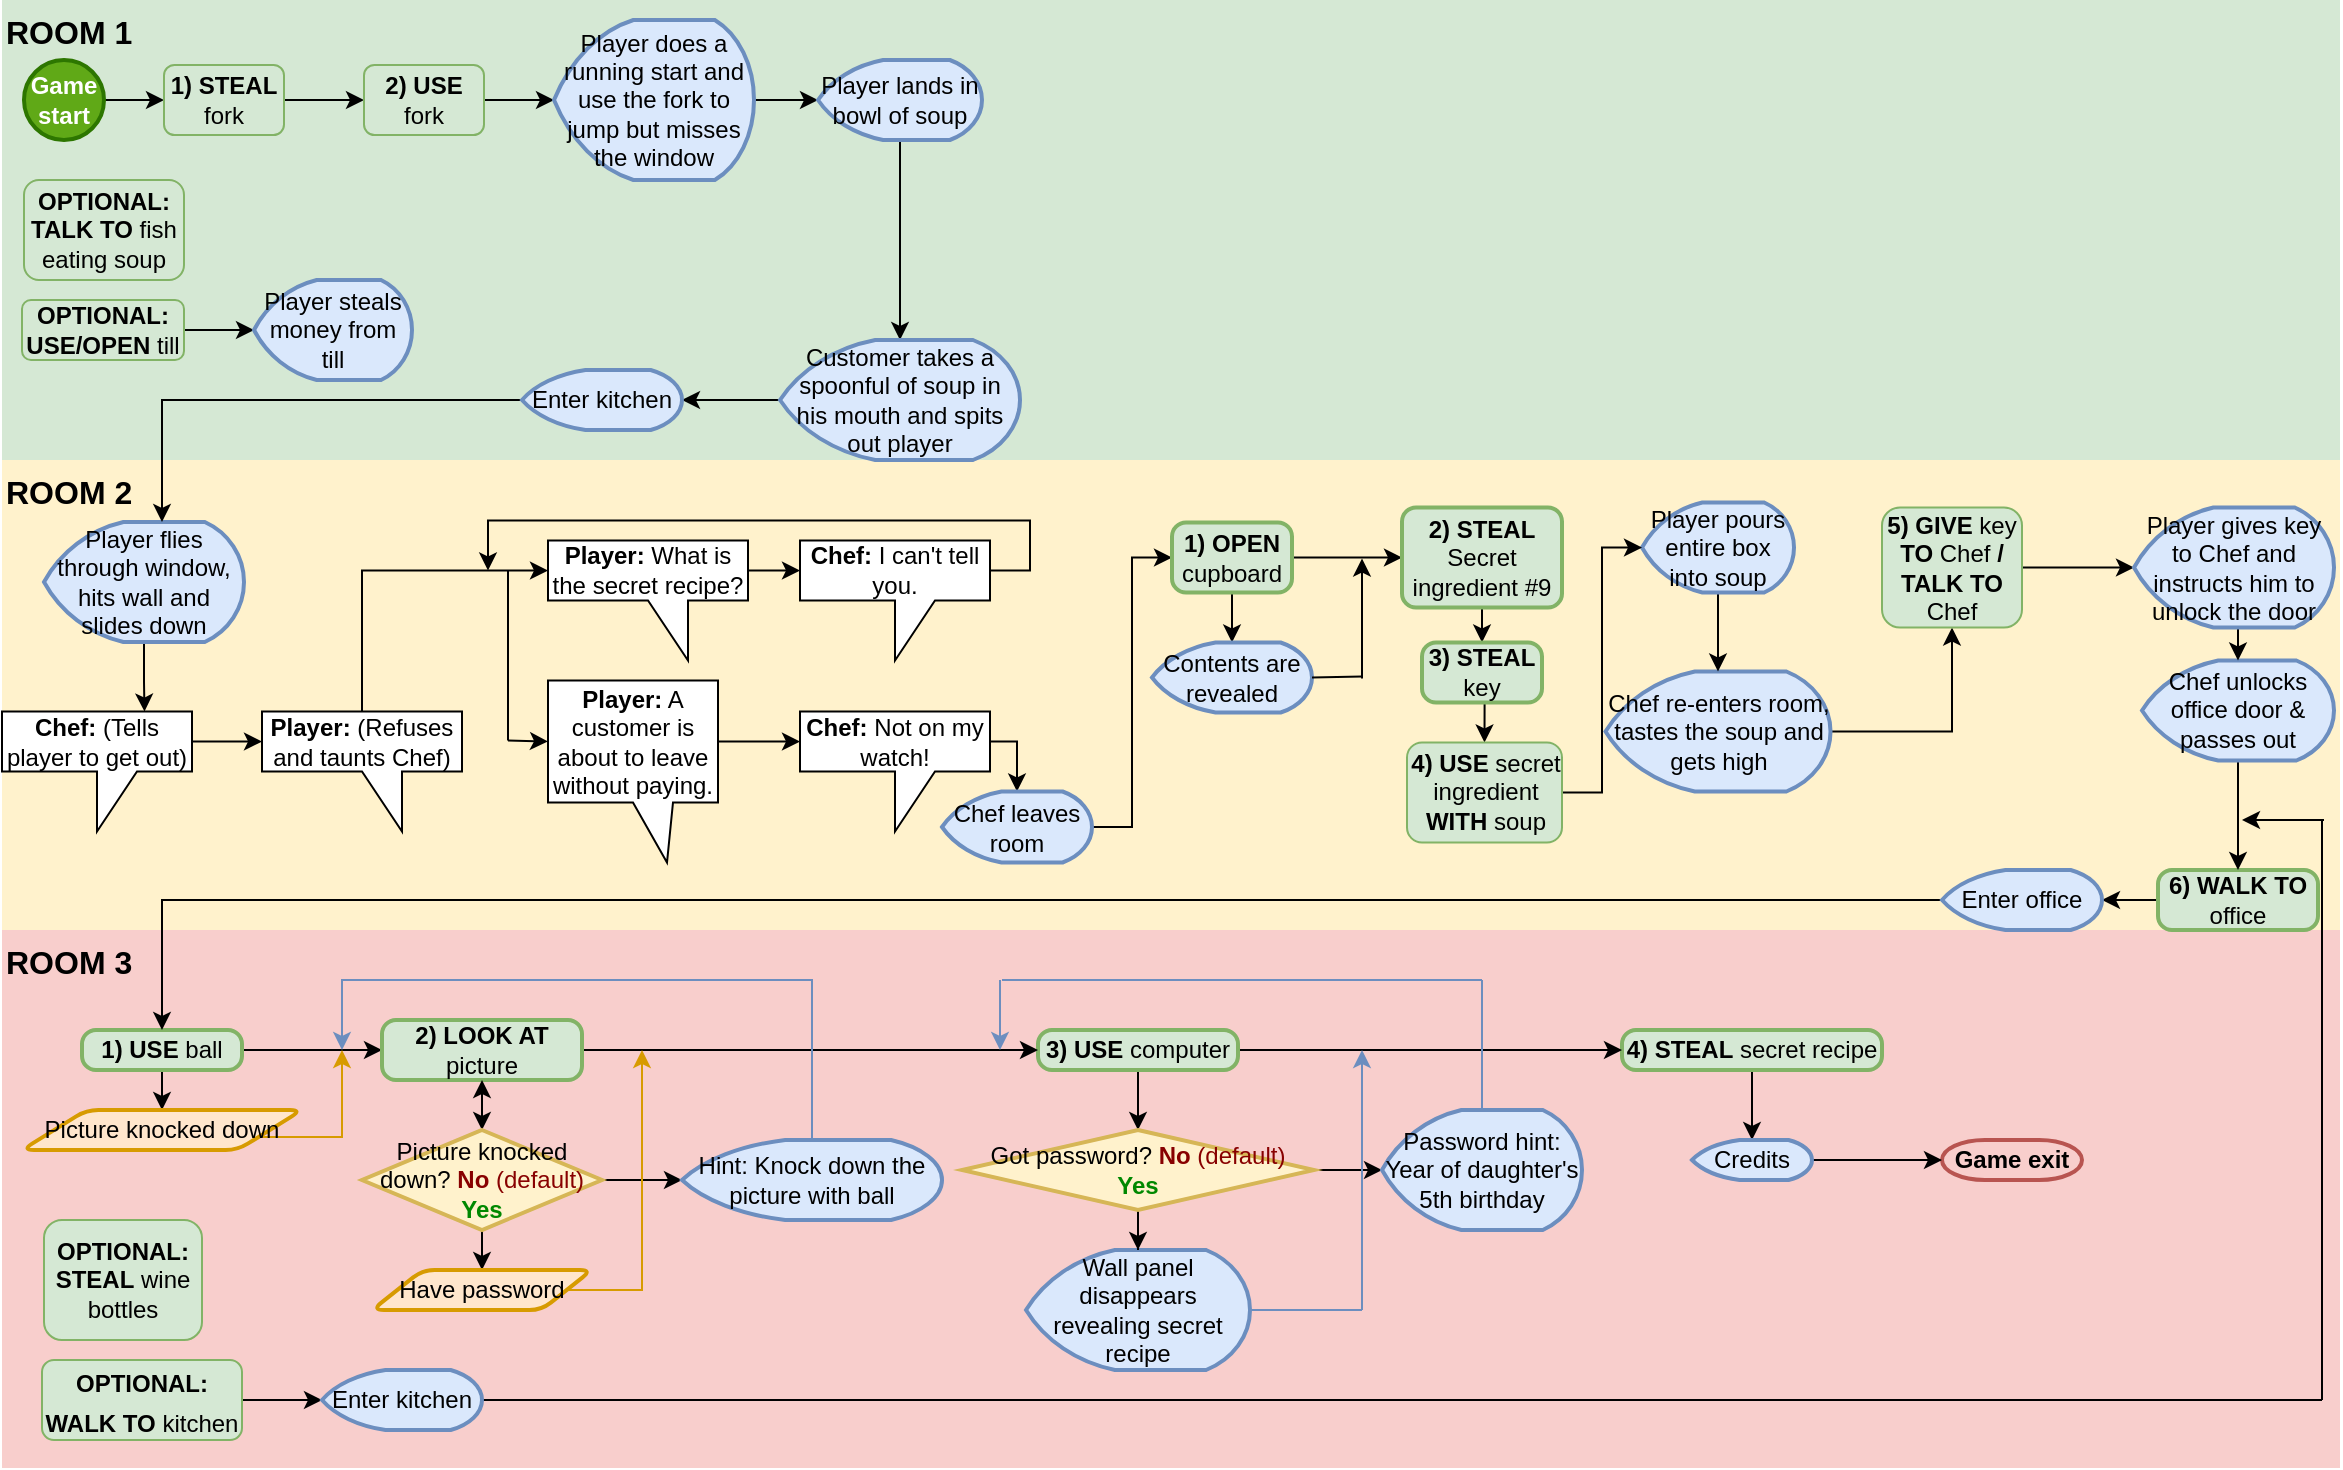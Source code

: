 <mxfile version="20.5.1" type="device"><diagram id="SoQFKx9Pl9EMrlmnHgM1" name="Page-1"><mxGraphModel dx="1278" dy="-272" grid="1" gridSize="10" guides="1" tooltips="1" connect="1" arrows="1" fold="1" page="1" pageScale="1" pageWidth="1169" pageHeight="827" math="0" shadow="0"><root><mxCell id="0"/><mxCell id="1" parent="0"/><mxCell id="bsYI0wZfE_8J_tig4BrC-91" value="ROOM 1" style="rounded=0;whiteSpace=wrap;html=1;strokeWidth=1;fontSize=16;strokeColor=none;fillColor=#d5e8d4;fontStyle=1;verticalAlign=top;align=left;" parent="1" vertex="1"><mxGeometry y="920" width="1169" height="230" as="geometry"/></mxCell><mxCell id="bsYI0wZfE_8J_tig4BrC-87" value="&lt;b&gt;ROOM 2&lt;br&gt;&lt;/b&gt;" style="rounded=0;whiteSpace=wrap;html=1;strokeWidth=1;strokeColor=none;fillColor=#fff2cc;align=left;verticalAlign=top;fontSize=16;" parent="1" vertex="1"><mxGeometry y="1150" width="1169" height="235" as="geometry"/></mxCell><mxCell id="g6M5Km6RbRB-hp2eYaO1-15" value="&lt;div style=&quot;font-size: 16px;&quot;&gt;ROOM 3&lt;br style=&quot;font-size: 16px;&quot;&gt;&lt;/div&gt;" style="rounded=0;whiteSpace=wrap;html=1;align=left;verticalAlign=top;fontSize=16;fontStyle=1;strokeColor=none;fillColor=#f8cecc;" parent="1" vertex="1"><mxGeometry y="1385" width="1169" height="269" as="geometry"/></mxCell><mxCell id="zXvtGbRNOmerlIKkVThx-5" value="&lt;b&gt;Game exit&lt;/b&gt;" style="strokeWidth=2;html=1;shape=mxgraph.flowchart.terminator;whiteSpace=wrap;fillColor=#f8cecc;strokeColor=#b85450;" parent="1" vertex="1"><mxGeometry x="970" y="1490" width="70" height="20" as="geometry"/></mxCell><mxCell id="bsYI0wZfE_8J_tig4BrC-17" style="edgeStyle=orthogonalEdgeStyle;rounded=0;orthogonalLoop=1;jettySize=auto;html=1;entryX=0.5;entryY=0;entryDx=0;entryDy=0;entryPerimeter=0;" parent="1" source="zXvtGbRNOmerlIKkVThx-6" target="zXvtGbRNOmerlIKkVThx-9" edge="1"><mxGeometry relative="1" as="geometry"/></mxCell><mxCell id="zXvtGbRNOmerlIKkVThx-6" value="&lt;b&gt;4) STEAL&lt;/b&gt; secret recipe" style="rounded=1;whiteSpace=wrap;html=1;absoluteArcSize=1;arcSize=14;strokeWidth=2;fillColor=#d5e8d4;strokeColor=#82b366;" parent="1" vertex="1"><mxGeometry x="810" y="1435" width="130" height="20" as="geometry"/></mxCell><mxCell id="bsYI0wZfE_8J_tig4BrC-16" style="edgeStyle=orthogonalEdgeStyle;rounded=0;orthogonalLoop=1;jettySize=auto;html=1;entryX=0;entryY=0.5;entryDx=0;entryDy=0;entryPerimeter=0;" parent="1" source="zXvtGbRNOmerlIKkVThx-9" target="zXvtGbRNOmerlIKkVThx-5" edge="1"><mxGeometry relative="1" as="geometry"/></mxCell><mxCell id="zXvtGbRNOmerlIKkVThx-9" value="Credits" style="strokeWidth=2;html=1;shape=mxgraph.flowchart.display;whiteSpace=wrap;fillColor=#dae8fc;strokeColor=#6c8ebf;" parent="1" vertex="1"><mxGeometry x="845" y="1490" width="60" height="20" as="geometry"/></mxCell><mxCell id="zXvtGbRNOmerlIKkVThx-14" value="Wall panel disappears revealing secret recipe" style="strokeWidth=2;html=1;shape=mxgraph.flowchart.display;whiteSpace=wrap;fillColor=#dae8fc;strokeColor=#6c8ebf;" parent="1" vertex="1"><mxGeometry x="512" y="1545" width="112" height="60" as="geometry"/></mxCell><mxCell id="zXvtGbRNOmerlIKkVThx-38" style="edgeStyle=orthogonalEdgeStyle;rounded=0;orthogonalLoop=1;jettySize=auto;html=1;entryX=0.5;entryY=0;entryDx=0;entryDy=0;entryPerimeter=0;fontColor=#000000;" parent="1" source="zXvtGbRNOmerlIKkVThx-15" target="zXvtGbRNOmerlIKkVThx-16" edge="1"><mxGeometry relative="1" as="geometry"/></mxCell><mxCell id="bsYI0wZfE_8J_tig4BrC-18" style="edgeStyle=orthogonalEdgeStyle;rounded=0;orthogonalLoop=1;jettySize=auto;html=1;exitX=1;exitY=0.5;exitDx=0;exitDy=0;entryX=0;entryY=0.5;entryDx=0;entryDy=0;" parent="1" source="zXvtGbRNOmerlIKkVThx-15" target="zXvtGbRNOmerlIKkVThx-6" edge="1"><mxGeometry relative="1" as="geometry"/></mxCell><mxCell id="zXvtGbRNOmerlIKkVThx-15" value="&lt;b&gt;3) USE&lt;/b&gt; computer" style="rounded=1;whiteSpace=wrap;html=1;absoluteArcSize=1;arcSize=14;strokeWidth=2;fillColor=#d5e8d4;strokeColor=#82b366;" parent="1" vertex="1"><mxGeometry x="518" y="1435" width="100" height="20" as="geometry"/></mxCell><mxCell id="zXvtGbRNOmerlIKkVThx-31" style="edgeStyle=orthogonalEdgeStyle;rounded=0;orthogonalLoop=1;jettySize=auto;html=1;entryX=0;entryY=0.5;entryDx=0;entryDy=0;entryPerimeter=0;fontColor=#000000;" parent="1" source="zXvtGbRNOmerlIKkVThx-16" target="zXvtGbRNOmerlIKkVThx-30" edge="1"><mxGeometry relative="1" as="geometry"/></mxCell><mxCell id="zXvtGbRNOmerlIKkVThx-39" style="edgeStyle=orthogonalEdgeStyle;rounded=0;orthogonalLoop=1;jettySize=auto;html=1;fontColor=#000000;" parent="1" source="zXvtGbRNOmerlIKkVThx-16" target="zXvtGbRNOmerlIKkVThx-14" edge="1"><mxGeometry relative="1" as="geometry"/></mxCell><mxCell id="zXvtGbRNOmerlIKkVThx-16" value="&lt;div&gt;Got password? &lt;font color=&quot;#880000&quot;&gt;&lt;b&gt;No&lt;/b&gt; (default)&lt;/font&gt;&lt;br&gt;&lt;/div&gt;&lt;font color=&quot;#008800&quot;&gt;&lt;b&gt;Yes&lt;/b&gt;&lt;/font&gt;" style="strokeWidth=2;html=1;shape=mxgraph.flowchart.decision;whiteSpace=wrap;fillColor=#fff2cc;strokeColor=#d6b656;" parent="1" vertex="1"><mxGeometry x="480" y="1485" width="176" height="40" as="geometry"/></mxCell><mxCell id="zXvtGbRNOmerlIKkVThx-30" value="Password hint: Year of daughter's 5th birthday" style="strokeWidth=2;html=1;shape=mxgraph.flowchart.display;whiteSpace=wrap;fillColor=#dae8fc;strokeColor=#6c8ebf;" parent="1" vertex="1"><mxGeometry x="690" y="1475" width="100" height="60" as="geometry"/></mxCell><mxCell id="zXvtGbRNOmerlIKkVThx-49" style="edgeStyle=orthogonalEdgeStyle;rounded=0;orthogonalLoop=1;jettySize=auto;html=1;entryX=0.5;entryY=0;entryDx=0;entryDy=0;fontColor=#000000;" parent="1" source="zXvtGbRNOmerlIKkVThx-33" target="zXvtGbRNOmerlIKkVThx-48" edge="1"><mxGeometry relative="1" as="geometry"/></mxCell><mxCell id="bsYI0wZfE_8J_tig4BrC-1" style="edgeStyle=orthogonalEdgeStyle;rounded=0;orthogonalLoop=1;jettySize=auto;html=1;exitX=1;exitY=0.5;exitDx=0;exitDy=0;entryX=0;entryY=0.5;entryDx=0;entryDy=0;" parent="1" source="zXvtGbRNOmerlIKkVThx-33" target="zXvtGbRNOmerlIKkVThx-37" edge="1"><mxGeometry relative="1" as="geometry"/></mxCell><mxCell id="zXvtGbRNOmerlIKkVThx-33" value="&lt;b&gt;1) USE&lt;/b&gt; ball" style="rounded=1;whiteSpace=wrap;html=1;absoluteArcSize=1;arcSize=14;strokeWidth=2;fillColor=#d5e8d4;strokeColor=#82b366;" parent="1" vertex="1"><mxGeometry x="40" y="1435" width="80" height="20" as="geometry"/></mxCell><mxCell id="zXvtGbRNOmerlIKkVThx-43" style="edgeStyle=orthogonalEdgeStyle;rounded=0;orthogonalLoop=1;jettySize=auto;html=1;fontColor=#000000;" parent="1" source="zXvtGbRNOmerlIKkVThx-37" target="zXvtGbRNOmerlIKkVThx-41" edge="1"><mxGeometry relative="1" as="geometry"/></mxCell><mxCell id="bsYI0wZfE_8J_tig4BrC-6" style="edgeStyle=orthogonalEdgeStyle;rounded=0;orthogonalLoop=1;jettySize=auto;html=1;exitX=1;exitY=0.5;exitDx=0;exitDy=0;entryX=0;entryY=0.5;entryDx=0;entryDy=0;" parent="1" source="zXvtGbRNOmerlIKkVThx-37" target="zXvtGbRNOmerlIKkVThx-15" edge="1"><mxGeometry relative="1" as="geometry"/></mxCell><mxCell id="zXvtGbRNOmerlIKkVThx-37" value="&lt;b&gt;2) LOOK AT&lt;/b&gt; picture" style="rounded=1;whiteSpace=wrap;html=1;absoluteArcSize=1;arcSize=14;strokeWidth=2;fillColor=#d5e8d4;strokeColor=#82b366;" parent="1" vertex="1"><mxGeometry x="190" y="1430" width="100" height="30" as="geometry"/></mxCell><mxCell id="zXvtGbRNOmerlIKkVThx-45" style="edgeStyle=orthogonalEdgeStyle;rounded=0;orthogonalLoop=1;jettySize=auto;html=1;fontColor=#000000;" parent="1" source="zXvtGbRNOmerlIKkVThx-41" target="zXvtGbRNOmerlIKkVThx-44" edge="1"><mxGeometry relative="1" as="geometry"/></mxCell><mxCell id="zXvtGbRNOmerlIKkVThx-47" style="edgeStyle=orthogonalEdgeStyle;rounded=0;orthogonalLoop=1;jettySize=auto;html=1;entryX=0;entryY=0.5;entryDx=0;entryDy=0;entryPerimeter=0;fontColor=#000000;" parent="1" source="zXvtGbRNOmerlIKkVThx-41" target="zXvtGbRNOmerlIKkVThx-46" edge="1"><mxGeometry relative="1" as="geometry"/></mxCell><mxCell id="bsYI0wZfE_8J_tig4BrC-89" value="" style="edgeStyle=orthogonalEdgeStyle;rounded=0;orthogonalLoop=1;jettySize=auto;html=1;fontSize=12;" parent="1" source="zXvtGbRNOmerlIKkVThx-41" target="zXvtGbRNOmerlIKkVThx-37" edge="1"><mxGeometry relative="1" as="geometry"/></mxCell><mxCell id="zXvtGbRNOmerlIKkVThx-41" value="&lt;div&gt;Picture knocked down? &lt;font color=&quot;#880000&quot;&gt;&lt;b&gt;No&lt;/b&gt; (default)&lt;/font&gt;&lt;br&gt;&lt;/div&gt;&lt;font color=&quot;#008800&quot;&gt;&lt;b&gt;Yes&lt;/b&gt;&lt;/font&gt;" style="strokeWidth=2;html=1;shape=mxgraph.flowchart.decision;whiteSpace=wrap;fillColor=#fff2cc;strokeColor=#d6b656;" parent="1" vertex="1"><mxGeometry x="180" y="1485" width="120" height="50" as="geometry"/></mxCell><mxCell id="zXvtGbRNOmerlIKkVThx-80" style="edgeStyle=orthogonalEdgeStyle;rounded=0;orthogonalLoop=1;jettySize=auto;html=1;fontColor=#000000;fillColor=#ffe6cc;strokeColor=#d79b00;" parent="1" source="zXvtGbRNOmerlIKkVThx-44" edge="1"><mxGeometry relative="1" as="geometry"><mxPoint x="320" y="1445" as="targetPoint"/><Array as="points"><mxPoint x="320" y="1565"/></Array></mxGeometry></mxCell><mxCell id="zXvtGbRNOmerlIKkVThx-44" value="Have password" style="shape=parallelogram;html=1;strokeWidth=2;perimeter=parallelogramPerimeter;whiteSpace=wrap;rounded=1;arcSize=12;size=0.23;fillColor=#ffe6cc;strokeColor=#d79b00;" parent="1" vertex="1"><mxGeometry x="185" y="1555" width="110" height="20" as="geometry"/></mxCell><mxCell id="bsYI0wZfE_8J_tig4BrC-8" style="edgeStyle=orthogonalEdgeStyle;rounded=0;orthogonalLoop=1;jettySize=auto;html=1;exitX=0.5;exitY=0;exitDx=0;exitDy=0;exitPerimeter=0;fillColor=#dae8fc;strokeColor=#6c8ebf;" parent="1" source="zXvtGbRNOmerlIKkVThx-46" edge="1"><mxGeometry relative="1" as="geometry"><mxPoint x="170" y="1445" as="targetPoint"/><Array as="points"><mxPoint x="405" y="1410"/><mxPoint x="170" y="1410"/></Array></mxGeometry></mxCell><mxCell id="zXvtGbRNOmerlIKkVThx-46" value="Hint: Knock down the picture with ball" style="strokeWidth=2;html=1;shape=mxgraph.flowchart.display;whiteSpace=wrap;fillColor=#dae8fc;strokeColor=#6c8ebf;" parent="1" vertex="1"><mxGeometry x="340" y="1490" width="130" height="40" as="geometry"/></mxCell><mxCell id="bsYI0wZfE_8J_tig4BrC-5" style="edgeStyle=orthogonalEdgeStyle;rounded=0;orthogonalLoop=1;jettySize=auto;html=1;exitX=1;exitY=0.75;exitDx=0;exitDy=0;fillColor=#ffe6cc;strokeColor=#d79b00;" parent="1" source="zXvtGbRNOmerlIKkVThx-48" edge="1"><mxGeometry relative="1" as="geometry"><mxPoint x="170" y="1445" as="targetPoint"/><Array as="points"><mxPoint x="170" y="1489"/><mxPoint x="170" y="1455"/></Array></mxGeometry></mxCell><mxCell id="zXvtGbRNOmerlIKkVThx-48" value="Picture knocked down" style="shape=parallelogram;html=1;strokeWidth=2;perimeter=parallelogramPerimeter;whiteSpace=wrap;rounded=1;arcSize=12;size=0.23;fillColor=#ffe6cc;strokeColor=#d79b00;" parent="1" vertex="1"><mxGeometry x="10" y="1475" width="140" height="20" as="geometry"/></mxCell><mxCell id="bsYI0wZfE_8J_tig4BrC-83" style="edgeStyle=orthogonalEdgeStyle;rounded=0;orthogonalLoop=1;jettySize=auto;html=1;exitX=0;exitY=0.5;exitDx=0;exitDy=0;entryX=1;entryY=0.5;entryDx=0;entryDy=0;entryPerimeter=0;" parent="1" source="zXvtGbRNOmerlIKkVThx-50" target="zXvtGbRNOmerlIKkVThx-51" edge="1"><mxGeometry relative="1" as="geometry"/></mxCell><mxCell id="zXvtGbRNOmerlIKkVThx-50" value="&lt;b&gt;6) WALK TO&lt;/b&gt; office" style="rounded=1;whiteSpace=wrap;html=1;absoluteArcSize=1;arcSize=14;strokeWidth=2;fillColor=#d5e8d4;strokeColor=#82b366;" parent="1" vertex="1"><mxGeometry x="1078" y="1355" width="80" height="30" as="geometry"/></mxCell><mxCell id="bsYI0wZfE_8J_tig4BrC-85" style="edgeStyle=orthogonalEdgeStyle;rounded=0;orthogonalLoop=1;jettySize=auto;html=1;exitX=0;exitY=0.5;exitDx=0;exitDy=0;exitPerimeter=0;entryX=0.5;entryY=0;entryDx=0;entryDy=0;" parent="1" source="zXvtGbRNOmerlIKkVThx-51" target="zXvtGbRNOmerlIKkVThx-33" edge="1"><mxGeometry relative="1" as="geometry"/></mxCell><mxCell id="zXvtGbRNOmerlIKkVThx-51" value="Enter office" style="strokeWidth=2;html=1;shape=mxgraph.flowchart.display;whiteSpace=wrap;fillColor=#dae8fc;strokeColor=#6c8ebf;" parent="1" vertex="1"><mxGeometry x="970" y="1355" width="80" height="30" as="geometry"/></mxCell><mxCell id="bsYI0wZfE_8J_tig4BrC-86" style="edgeStyle=orthogonalEdgeStyle;rounded=0;orthogonalLoop=1;jettySize=auto;html=1;exitX=0.5;exitY=1;exitDx=0;exitDy=0;exitPerimeter=0;entryX=0.5;entryY=0;entryDx=0;entryDy=0;" parent="1" source="zXvtGbRNOmerlIKkVThx-83" target="zXvtGbRNOmerlIKkVThx-50" edge="1"><mxGeometry relative="1" as="geometry"/></mxCell><mxCell id="zXvtGbRNOmerlIKkVThx-83" value="Chef unlocks office door &amp;amp; passes out" style="strokeWidth=2;html=1;shape=mxgraph.flowchart.display;whiteSpace=wrap;fillColor=#dae8fc;strokeColor=#6c8ebf;" parent="1" vertex="1"><mxGeometry x="1070" y="1250.25" width="96" height="50" as="geometry"/></mxCell><mxCell id="bsYI0wZfE_8J_tig4BrC-101" style="edgeStyle=orthogonalEdgeStyle;rounded=0;orthogonalLoop=1;jettySize=auto;html=1;exitX=1;exitY=0.5;exitDx=0;exitDy=0;exitPerimeter=0;entryX=0.5;entryY=1;entryDx=0;entryDy=0;fontSize=12;" parent="1" source="g6M5Km6RbRB-hp2eYaO1-16" target="g6M5Km6RbRB-hp2eYaO1-2" edge="1"><mxGeometry relative="1" as="geometry"/></mxCell><mxCell id="g6M5Km6RbRB-hp2eYaO1-16" value="Chef re-enters room, tastes the soup and gets high" style="strokeWidth=2;html=1;shape=mxgraph.flowchart.display;whiteSpace=wrap;fontSize=12;fillColor=#dae8fc;strokeColor=#6c8ebf;" parent="1" vertex="1"><mxGeometry x="801.75" y="1255.75" width="112.5" height="60" as="geometry"/></mxCell><mxCell id="bsYI0wZfE_8J_tig4BrC-100" style="edgeStyle=orthogonalEdgeStyle;rounded=0;orthogonalLoop=1;jettySize=auto;html=1;exitX=1;exitY=0.5;exitDx=0;exitDy=0;entryX=0;entryY=0.5;entryDx=0;entryDy=0;entryPerimeter=0;fontSize=12;" parent="1" source="g6M5Km6RbRB-hp2eYaO1-2" target="bsYI0wZfE_8J_tig4BrC-76" edge="1"><mxGeometry relative="1" as="geometry"/></mxCell><mxCell id="g6M5Km6RbRB-hp2eYaO1-2" value="&lt;b&gt;5) GIVE&lt;/b&gt; key &lt;b&gt;TO&lt;/b&gt; Chef&lt;b&gt; / TALK TO&lt;/b&gt; Chef&lt;b&gt;&lt;br&gt;&lt;/b&gt;" style="rounded=1;whiteSpace=wrap;html=1;fillColor=#d5e8d4;strokeColor=#82b366;" parent="1" vertex="1"><mxGeometry x="940" y="1173.75" width="70" height="60" as="geometry"/></mxCell><mxCell id="bsYI0wZfE_8J_tig4BrC-71" style="edgeStyle=orthogonalEdgeStyle;rounded=0;orthogonalLoop=1;jettySize=auto;html=1;exitX=0.5;exitY=1;exitDx=0;exitDy=0;exitPerimeter=0;entryX=0.5;entryY=0;entryDx=0;entryDy=0;entryPerimeter=0;" parent="1" source="g6M5Km6RbRB-hp2eYaO1-21" target="g6M5Km6RbRB-hp2eYaO1-16" edge="1"><mxGeometry relative="1" as="geometry"/></mxCell><mxCell id="g6M5Km6RbRB-hp2eYaO1-21" value="Player pours entire box into soup" style="strokeWidth=2;html=1;shape=mxgraph.flowchart.display;whiteSpace=wrap;fontSize=12;fillColor=#dae8fc;strokeColor=#6c8ebf;" parent="1" vertex="1"><mxGeometry x="820" y="1171.25" width="76" height="45" as="geometry"/></mxCell><mxCell id="bsYI0wZfE_8J_tig4BrC-9" value="" style="endArrow=classic;html=1;rounded=0;fillColor=#dae8fc;strokeColor=#6c8ebf;" parent="1" edge="1"><mxGeometry width="50" height="50" relative="1" as="geometry"><mxPoint x="499" y="1410" as="sourcePoint"/><mxPoint x="499" y="1445" as="targetPoint"/></mxGeometry></mxCell><mxCell id="bsYI0wZfE_8J_tig4BrC-14" value="" style="endArrow=none;html=1;rounded=0;fillColor=#dae8fc;strokeColor=#6c8ebf;" parent="1" edge="1"><mxGeometry width="50" height="50" relative="1" as="geometry"><mxPoint x="500" y="1410" as="sourcePoint"/><mxPoint x="740" y="1410" as="targetPoint"/></mxGeometry></mxCell><mxCell id="bsYI0wZfE_8J_tig4BrC-15" value="" style="endArrow=none;html=1;rounded=0;exitX=0.5;exitY=0;exitDx=0;exitDy=0;exitPerimeter=0;fillColor=#dae8fc;strokeColor=#6c8ebf;" parent="1" source="zXvtGbRNOmerlIKkVThx-30" edge="1"><mxGeometry width="50" height="50" relative="1" as="geometry"><mxPoint x="720" y="1520" as="sourcePoint"/><mxPoint x="740" y="1410" as="targetPoint"/></mxGeometry></mxCell><mxCell id="bsYI0wZfE_8J_tig4BrC-21" value="" style="endArrow=classic;html=1;rounded=0;fillColor=#dae8fc;strokeColor=#6c8ebf;" parent="1" edge="1"><mxGeometry width="50" height="50" relative="1" as="geometry"><mxPoint x="680" y="1575" as="sourcePoint"/><mxPoint x="680" y="1445" as="targetPoint"/></mxGeometry></mxCell><mxCell id="bsYI0wZfE_8J_tig4BrC-22" value="" style="endArrow=none;html=1;rounded=0;exitX=1;exitY=0.5;exitDx=0;exitDy=0;exitPerimeter=0;fillColor=#dae8fc;strokeColor=#6c8ebf;" parent="1" source="zXvtGbRNOmerlIKkVThx-14" edge="1"><mxGeometry width="50" height="50" relative="1" as="geometry"><mxPoint x="500" y="1500" as="sourcePoint"/><mxPoint x="680" y="1575" as="targetPoint"/></mxGeometry></mxCell><mxCell id="bsYI0wZfE_8J_tig4BrC-35" style="edgeStyle=orthogonalEdgeStyle;rounded=0;orthogonalLoop=1;jettySize=auto;html=1;exitX=0;exitY=0;exitDx=95;exitDy=15;exitPerimeter=0;entryX=0;entryY=0;entryDx=0;entryDy=15;entryPerimeter=0;" parent="1" source="bsYI0wZfE_8J_tig4BrC-27" target="bsYI0wZfE_8J_tig4BrC-28" edge="1"><mxGeometry relative="1" as="geometry"/></mxCell><mxCell id="bsYI0wZfE_8J_tig4BrC-27" value="&lt;b&gt;Chef:&lt;/b&gt; (Tells player to get out)" style="shape=callout;whiteSpace=wrap;html=1;perimeter=calloutPerimeter;" parent="1" vertex="1"><mxGeometry y="1275.75" width="95" height="60" as="geometry"/></mxCell><mxCell id="bsYI0wZfE_8J_tig4BrC-47" style="edgeStyle=orthogonalEdgeStyle;rounded=0;orthogonalLoop=1;jettySize=auto;html=1;exitX=0.5;exitY=0;exitDx=0;exitDy=0;exitPerimeter=0;entryX=0;entryY=0;entryDx=0;entryDy=15;entryPerimeter=0;" parent="1" source="bsYI0wZfE_8J_tig4BrC-28" target="bsYI0wZfE_8J_tig4BrC-32" edge="1"><mxGeometry relative="1" as="geometry"/></mxCell><mxCell id="bsYI0wZfE_8J_tig4BrC-28" value="&lt;div&gt;&lt;b&gt;Player:&lt;/b&gt; (Refuses and taunts Chef)&lt;/div&gt;" style="shape=callout;whiteSpace=wrap;html=1;perimeter=calloutPerimeter;position2=0.7;" parent="1" vertex="1"><mxGeometry x="130" y="1275.75" width="100" height="60" as="geometry"/></mxCell><mxCell id="bsYI0wZfE_8J_tig4BrC-38" style="edgeStyle=orthogonalEdgeStyle;rounded=0;orthogonalLoop=1;jettySize=auto;html=1;exitX=0;exitY=0;exitDx=85;exitDy=30.5;exitPerimeter=0;entryX=0;entryY=0;entryDx=0;entryDy=15;entryPerimeter=0;" parent="1" source="bsYI0wZfE_8J_tig4BrC-31" target="bsYI0wZfE_8J_tig4BrC-34" edge="1"><mxGeometry relative="1" as="geometry"/></mxCell><mxCell id="bsYI0wZfE_8J_tig4BrC-31" value="&lt;b&gt;Player:&lt;/b&gt; A customer is about to leave without paying." style="shape=callout;whiteSpace=wrap;html=1;perimeter=calloutPerimeter;position2=0.7;" parent="1" vertex="1"><mxGeometry x="273" y="1260.25" width="85" height="91" as="geometry"/></mxCell><mxCell id="bsYI0wZfE_8J_tig4BrC-36" style="edgeStyle=orthogonalEdgeStyle;rounded=0;orthogonalLoop=1;jettySize=auto;html=1;exitX=0;exitY=0;exitDx=100;exitDy=15;exitPerimeter=0;entryX=0;entryY=0;entryDx=0;entryDy=15;entryPerimeter=0;" parent="1" source="bsYI0wZfE_8J_tig4BrC-32" target="bsYI0wZfE_8J_tig4BrC-33" edge="1"><mxGeometry relative="1" as="geometry"/></mxCell><mxCell id="bsYI0wZfE_8J_tig4BrC-32" value="&lt;div&gt;&lt;b&gt;Player:&lt;/b&gt; What is the secret recipe?&lt;br&gt;&lt;/div&gt;" style="shape=callout;whiteSpace=wrap;html=1;perimeter=calloutPerimeter;position2=0.7;" parent="1" vertex="1"><mxGeometry x="273" y="1190.25" width="100" height="60" as="geometry"/></mxCell><mxCell id="bsYI0wZfE_8J_tig4BrC-41" style="edgeStyle=orthogonalEdgeStyle;rounded=0;orthogonalLoop=1;jettySize=auto;html=1;exitX=0;exitY=0;exitDx=95;exitDy=15;exitPerimeter=0;" parent="1" source="bsYI0wZfE_8J_tig4BrC-33" edge="1"><mxGeometry relative="1" as="geometry"><mxPoint x="243" y="1205.25" as="targetPoint"/><Array as="points"><mxPoint x="514" y="1205.25"/><mxPoint x="514" y="1180.25"/><mxPoint x="243" y="1180.25"/></Array></mxGeometry></mxCell><mxCell id="bsYI0wZfE_8J_tig4BrC-33" value="&lt;b&gt;Chef:&lt;/b&gt; I can't tell you." style="shape=callout;whiteSpace=wrap;html=1;perimeter=calloutPerimeter;" parent="1" vertex="1"><mxGeometry x="399" y="1190.25" width="95" height="60" as="geometry"/></mxCell><mxCell id="bsYI0wZfE_8J_tig4BrC-53" style="edgeStyle=orthogonalEdgeStyle;rounded=0;orthogonalLoop=1;jettySize=auto;html=1;exitX=0;exitY=0;exitDx=95;exitDy=15;exitPerimeter=0;entryX=0.5;entryY=0;entryDx=0;entryDy=0;entryPerimeter=0;" parent="1" source="bsYI0wZfE_8J_tig4BrC-34" target="bsYI0wZfE_8J_tig4BrC-44" edge="1"><mxGeometry relative="1" as="geometry"/></mxCell><mxCell id="bsYI0wZfE_8J_tig4BrC-34" value="&lt;b&gt;Chef:&lt;/b&gt; Not on my watch!" style="shape=callout;whiteSpace=wrap;html=1;perimeter=calloutPerimeter;" parent="1" vertex="1"><mxGeometry x="399" y="1275.75" width="95" height="60" as="geometry"/></mxCell><mxCell id="bsYI0wZfE_8J_tig4BrC-42" value="" style="endArrow=none;html=1;rounded=0;" parent="1" edge="1"><mxGeometry width="50" height="50" relative="1" as="geometry"><mxPoint x="253" y="1205.25" as="sourcePoint"/><mxPoint x="253" y="1290.25" as="targetPoint"/></mxGeometry></mxCell><mxCell id="bsYI0wZfE_8J_tig4BrC-43" value="" style="endArrow=classic;html=1;rounded=0;entryX=0;entryY=0;entryDx=0;entryDy=30.5;entryPerimeter=0;" parent="1" target="bsYI0wZfE_8J_tig4BrC-31" edge="1"><mxGeometry width="50" height="50" relative="1" as="geometry"><mxPoint x="253" y="1290.25" as="sourcePoint"/><mxPoint x="233" y="1350.25" as="targetPoint"/></mxGeometry></mxCell><mxCell id="bsYI0wZfE_8J_tig4BrC-56" style="edgeStyle=orthogonalEdgeStyle;rounded=0;orthogonalLoop=1;jettySize=auto;html=1;exitX=1;exitY=0.5;exitDx=0;exitDy=0;exitPerimeter=0;entryX=0;entryY=0.5;entryDx=0;entryDy=0;" parent="1" source="bsYI0wZfE_8J_tig4BrC-44" target="bsYI0wZfE_8J_tig4BrC-51" edge="1"><mxGeometry relative="1" as="geometry"/></mxCell><mxCell id="bsYI0wZfE_8J_tig4BrC-44" value="Chef leaves room" style="strokeWidth=2;html=1;shape=mxgraph.flowchart.display;whiteSpace=wrap;fillColor=#dae8fc;strokeColor=#6c8ebf;" parent="1" vertex="1"><mxGeometry x="470" y="1315.75" width="75" height="35.5" as="geometry"/></mxCell><mxCell id="bsYI0wZfE_8J_tig4BrC-50" style="edgeStyle=orthogonalEdgeStyle;rounded=0;orthogonalLoop=1;jettySize=auto;html=1;entryX=0.75;entryY=0;entryDx=0;entryDy=0;entryPerimeter=0;" parent="1" source="bsYI0wZfE_8J_tig4BrC-48" target="bsYI0wZfE_8J_tig4BrC-27" edge="1"><mxGeometry relative="1" as="geometry"/></mxCell><mxCell id="bsYI0wZfE_8J_tig4BrC-48" value="Player flies through window, hits wall and slides down" style="strokeWidth=2;html=1;shape=mxgraph.flowchart.display;whiteSpace=wrap;fillColor=#dae8fc;strokeColor=#6c8ebf;" parent="1" vertex="1"><mxGeometry x="21" y="1181" width="100" height="60" as="geometry"/></mxCell><mxCell id="bsYI0wZfE_8J_tig4BrC-57" style="edgeStyle=orthogonalEdgeStyle;rounded=0;orthogonalLoop=1;jettySize=auto;html=1;exitX=0.5;exitY=1;exitDx=0;exitDy=0;entryX=0.5;entryY=0;entryDx=0;entryDy=0;entryPerimeter=0;" parent="1" source="bsYI0wZfE_8J_tig4BrC-51" target="bsYI0wZfE_8J_tig4BrC-52" edge="1"><mxGeometry relative="1" as="geometry"/></mxCell><mxCell id="bsYI0wZfE_8J_tig4BrC-59" style="edgeStyle=orthogonalEdgeStyle;rounded=0;orthogonalLoop=1;jettySize=auto;html=1;exitX=1;exitY=0.5;exitDx=0;exitDy=0;entryX=0;entryY=0.5;entryDx=0;entryDy=0;" parent="1" source="bsYI0wZfE_8J_tig4BrC-51" target="bsYI0wZfE_8J_tig4BrC-58" edge="1"><mxGeometry relative="1" as="geometry"/></mxCell><mxCell id="bsYI0wZfE_8J_tig4BrC-51" value="&lt;b&gt;1) OPEN&lt;/b&gt; cupboard" style="rounded=1;whiteSpace=wrap;html=1;absoluteArcSize=1;arcSize=14;strokeWidth=2;fillColor=#d5e8d4;strokeColor=#82b366;" parent="1" vertex="1"><mxGeometry x="585" y="1181.25" width="60" height="35" as="geometry"/></mxCell><mxCell id="bsYI0wZfE_8J_tig4BrC-52" value="Contents are revealed" style="strokeWidth=2;html=1;shape=mxgraph.flowchart.display;whiteSpace=wrap;fillColor=#dae8fc;strokeColor=#6c8ebf;" parent="1" vertex="1"><mxGeometry x="575" y="1241.25" width="80" height="35" as="geometry"/></mxCell><mxCell id="bsYI0wZfE_8J_tig4BrC-67" style="edgeStyle=orthogonalEdgeStyle;rounded=0;orthogonalLoop=1;jettySize=auto;html=1;entryX=0.5;entryY=0;entryDx=0;entryDy=0;" parent="1" source="bsYI0wZfE_8J_tig4BrC-58" target="bsYI0wZfE_8J_tig4BrC-66" edge="1"><mxGeometry relative="1" as="geometry"/></mxCell><mxCell id="bsYI0wZfE_8J_tig4BrC-58" value="&lt;b&gt;2) STEAL&lt;/b&gt; Secret ingredient #9" style="rounded=1;whiteSpace=wrap;html=1;absoluteArcSize=1;arcSize=14;strokeWidth=2;fillColor=#d5e8d4;strokeColor=#82b366;" parent="1" vertex="1"><mxGeometry x="700" y="1173.75" width="80" height="50" as="geometry"/></mxCell><mxCell id="bsYI0wZfE_8J_tig4BrC-63" value="" style="endArrow=none;html=1;rounded=0;exitX=1;exitY=0.5;exitDx=0;exitDy=0;exitPerimeter=0;" parent="1" source="bsYI0wZfE_8J_tig4BrC-52" edge="1"><mxGeometry width="50" height="50" relative="1" as="geometry"><mxPoint x="780" y="1221.25" as="sourcePoint"/><mxPoint x="680" y="1258.25" as="targetPoint"/></mxGeometry></mxCell><mxCell id="bsYI0wZfE_8J_tig4BrC-65" value="" style="endArrow=classic;html=1;rounded=0;" parent="1" edge="1"><mxGeometry width="50" height="50" relative="1" as="geometry"><mxPoint x="680" y="1259.25" as="sourcePoint"/><mxPoint x="680" y="1199.25" as="targetPoint"/></mxGeometry></mxCell><mxCell id="bsYI0wZfE_8J_tig4BrC-69" style="edgeStyle=orthogonalEdgeStyle;rounded=0;orthogonalLoop=1;jettySize=auto;html=1;exitX=0.5;exitY=1;exitDx=0;exitDy=0;entryX=0.5;entryY=0;entryDx=0;entryDy=0;" parent="1" source="bsYI0wZfE_8J_tig4BrC-66" target="bsYI0wZfE_8J_tig4BrC-68" edge="1"><mxGeometry relative="1" as="geometry"/></mxCell><mxCell id="bsYI0wZfE_8J_tig4BrC-66" value="&lt;b&gt;3) STEAL&lt;/b&gt; key" style="rounded=1;whiteSpace=wrap;html=1;absoluteArcSize=1;arcSize=14;strokeWidth=2;fillColor=#d5e8d4;strokeColor=#82b366;" parent="1" vertex="1"><mxGeometry x="710" y="1241.25" width="60" height="30" as="geometry"/></mxCell><mxCell id="bsYI0wZfE_8J_tig4BrC-70" style="edgeStyle=orthogonalEdgeStyle;rounded=0;orthogonalLoop=1;jettySize=auto;html=1;exitX=1;exitY=0.5;exitDx=0;exitDy=0;entryX=0;entryY=0.5;entryDx=0;entryDy=0;entryPerimeter=0;" parent="1" source="bsYI0wZfE_8J_tig4BrC-68" target="g6M5Km6RbRB-hp2eYaO1-21" edge="1"><mxGeometry relative="1" as="geometry"/></mxCell><mxCell id="bsYI0wZfE_8J_tig4BrC-68" value="&lt;b&gt;4) USE&lt;/b&gt; secret ingredient &lt;b&gt;WITH&lt;/b&gt; soup" style="rounded=1;whiteSpace=wrap;html=1;fillColor=#d5e8d4;strokeColor=#82b366;" parent="1" vertex="1"><mxGeometry x="702.5" y="1291.25" width="77.5" height="50" as="geometry"/></mxCell><mxCell id="bsYI0wZfE_8J_tig4BrC-79" style="edgeStyle=orthogonalEdgeStyle;rounded=0;orthogonalLoop=1;jettySize=auto;html=1;exitX=0.5;exitY=1;exitDx=0;exitDy=0;exitPerimeter=0;entryX=0.5;entryY=0;entryDx=0;entryDy=0;entryPerimeter=0;" parent="1" source="bsYI0wZfE_8J_tig4BrC-76" target="zXvtGbRNOmerlIKkVThx-83" edge="1"><mxGeometry relative="1" as="geometry"/></mxCell><mxCell id="bsYI0wZfE_8J_tig4BrC-76" value="Player gives key to Chef and instructs him to unlock the door" style="strokeWidth=2;html=1;shape=mxgraph.flowchart.display;whiteSpace=wrap;fillColor=#dae8fc;strokeColor=#6c8ebf;" parent="1" vertex="1"><mxGeometry x="1066" y="1173.75" width="100" height="60" as="geometry"/></mxCell><mxCell id="bsYI0wZfE_8J_tig4BrC-88" value="&lt;b&gt;OPTIONAL: STEAL&lt;/b&gt; wine bottles" style="rounded=1;whiteSpace=wrap;html=1;strokeWidth=1;fontSize=12;fillColor=#d5e8d4;strokeColor=#82b366;" parent="1" vertex="1"><mxGeometry x="21" y="1530" width="79" height="60" as="geometry"/></mxCell><mxCell id="J9P0wo5sqhlYiDrITgJ_-2" style="edgeStyle=orthogonalEdgeStyle;rounded=0;orthogonalLoop=1;jettySize=auto;html=1;exitX=1;exitY=0.5;exitDx=0;exitDy=0;" parent="1" source="bsYI0wZfE_8J_tig4BrC-92" target="J9P0wo5sqhlYiDrITgJ_-1" edge="1"><mxGeometry relative="1" as="geometry"/></mxCell><mxCell id="bsYI0wZfE_8J_tig4BrC-92" value="&lt;font style=&quot;font-size: 12px;&quot;&gt;&lt;b&gt;OPTIONAL: WALK TO&lt;/b&gt; kitchen&lt;br&gt;&lt;/font&gt;" style="rounded=1;whiteSpace=wrap;html=1;strokeWidth=1;fontSize=16;fillColor=#d5e8d4;strokeColor=#82b366;" parent="1" vertex="1"><mxGeometry x="20" y="1600" width="100" height="40" as="geometry"/></mxCell><mxCell id="bsYI0wZfE_8J_tig4BrC-95" value="" style="endArrow=classic;html=1;rounded=0;fontSize=12;" parent="1" edge="1"><mxGeometry width="50" height="50" relative="1" as="geometry"><mxPoint x="1161" y="1330" as="sourcePoint"/><mxPoint x="1120" y="1330" as="targetPoint"/></mxGeometry></mxCell><mxCell id="bsYI0wZfE_8J_tig4BrC-96" value="" style="endArrow=none;html=1;rounded=0;fontSize=12;" parent="1" edge="1"><mxGeometry width="50" height="50" relative="1" as="geometry"><mxPoint x="1160" y="1620" as="sourcePoint"/><mxPoint x="1160" y="1330" as="targetPoint"/></mxGeometry></mxCell><mxCell id="bsYI0wZfE_8J_tig4BrC-97" value="" style="endArrow=none;html=1;rounded=0;fontSize=12;exitX=1;exitY=0.5;exitDx=0;exitDy=0;exitPerimeter=0;" parent="1" source="J9P0wo5sqhlYiDrITgJ_-1" edge="1"><mxGeometry width="50" height="50" relative="1" as="geometry"><mxPoint x="210" y="1620" as="sourcePoint"/><mxPoint x="1160" y="1620" as="targetPoint"/></mxGeometry></mxCell><mxCell id="bsYI0wZfE_8J_tig4BrC-98" value="&lt;b&gt;OPTIONAL: TALK TO&lt;/b&gt; fish eating soup" style="rounded=1;whiteSpace=wrap;html=1;strokeWidth=1;fontSize=12;fillColor=#d5e8d4;strokeColor=#82b366;" parent="1" vertex="1"><mxGeometry x="11" y="1010" width="80" height="50" as="geometry"/></mxCell><mxCell id="bsYI0wZfE_8J_tig4BrC-104" style="edgeStyle=orthogonalEdgeStyle;rounded=0;orthogonalLoop=1;jettySize=auto;html=1;exitX=1;exitY=0.5;exitDx=0;exitDy=0;entryX=0;entryY=0.5;entryDx=0;entryDy=0;entryPerimeter=0;fontSize=12;" parent="1" source="bsYI0wZfE_8J_tig4BrC-99" target="bsYI0wZfE_8J_tig4BrC-103" edge="1"><mxGeometry relative="1" as="geometry"/></mxCell><mxCell id="bsYI0wZfE_8J_tig4BrC-99" value="&lt;b&gt;OPTIONAL: USE/OPEN&lt;/b&gt; till" style="rounded=1;whiteSpace=wrap;html=1;strokeWidth=1;fontSize=12;fillColor=#d5e8d4;strokeColor=#82b366;" parent="1" vertex="1"><mxGeometry x="10" y="1070" width="81" height="30" as="geometry"/></mxCell><mxCell id="bsYI0wZfE_8J_tig4BrC-103" value="Player steals money from till" style="strokeWidth=2;html=1;shape=mxgraph.flowchart.display;whiteSpace=wrap;fillColor=#dae8fc;strokeColor=#6c8ebf;" parent="1" vertex="1"><mxGeometry x="126" y="1060" width="79" height="50" as="geometry"/></mxCell><mxCell id="bsYI0wZfE_8J_tig4BrC-112" style="edgeStyle=orthogonalEdgeStyle;rounded=0;orthogonalLoop=1;jettySize=auto;html=1;exitX=1;exitY=0.5;exitDx=0;exitDy=0;exitPerimeter=0;entryX=0;entryY=0.5;entryDx=0;entryDy=0;fontSize=12;" parent="1" source="bsYI0wZfE_8J_tig4BrC-110" target="bsYI0wZfE_8J_tig4BrC-111" edge="1"><mxGeometry relative="1" as="geometry"/></mxCell><mxCell id="bsYI0wZfE_8J_tig4BrC-110" value="&lt;b&gt;Game start&lt;br&gt;&lt;/b&gt;" style="strokeWidth=2;html=1;shape=mxgraph.flowchart.start_1;whiteSpace=wrap;fontSize=12;fillColor=#60a917;fontColor=#ffffff;strokeColor=#2D7600;" parent="1" vertex="1"><mxGeometry x="11" y="950" width="40" height="40" as="geometry"/></mxCell><mxCell id="bsYI0wZfE_8J_tig4BrC-116" style="edgeStyle=orthogonalEdgeStyle;rounded=0;orthogonalLoop=1;jettySize=auto;html=1;exitX=1;exitY=0.5;exitDx=0;exitDy=0;entryX=0;entryY=0.5;entryDx=0;entryDy=0;fontSize=12;" parent="1" source="bsYI0wZfE_8J_tig4BrC-111" target="bsYI0wZfE_8J_tig4BrC-115" edge="1"><mxGeometry relative="1" as="geometry"/></mxCell><mxCell id="bsYI0wZfE_8J_tig4BrC-111" value="&lt;b&gt;1) STEAL&lt;/b&gt; fork" style="rounded=1;whiteSpace=wrap;html=1;strokeWidth=1;fontSize=12;fillColor=#d5e8d4;strokeColor=#82b366;" parent="1" vertex="1"><mxGeometry x="81" y="952.5" width="60" height="35" as="geometry"/></mxCell><mxCell id="bsYI0wZfE_8J_tig4BrC-118" style="edgeStyle=orthogonalEdgeStyle;rounded=0;orthogonalLoop=1;jettySize=auto;html=1;exitX=1;exitY=0.5;exitDx=0;exitDy=0;entryX=0;entryY=0.5;entryDx=0;entryDy=0;entryPerimeter=0;fontSize=12;" parent="1" source="bsYI0wZfE_8J_tig4BrC-115" target="bsYI0wZfE_8J_tig4BrC-117" edge="1"><mxGeometry relative="1" as="geometry"/></mxCell><mxCell id="bsYI0wZfE_8J_tig4BrC-115" value="&lt;b&gt;2) USE&lt;/b&gt; fork" style="rounded=1;whiteSpace=wrap;html=1;strokeWidth=1;fontSize=12;fillColor=#d5e8d4;strokeColor=#82b366;" parent="1" vertex="1"><mxGeometry x="181" y="952.5" width="60" height="35" as="geometry"/></mxCell><mxCell id="bsYI0wZfE_8J_tig4BrC-120" style="edgeStyle=orthogonalEdgeStyle;rounded=0;orthogonalLoop=1;jettySize=auto;html=1;exitX=1;exitY=0.5;exitDx=0;exitDy=0;exitPerimeter=0;entryX=0;entryY=0.5;entryDx=0;entryDy=0;entryPerimeter=0;fontSize=12;" parent="1" source="bsYI0wZfE_8J_tig4BrC-117" target="bsYI0wZfE_8J_tig4BrC-119" edge="1"><mxGeometry relative="1" as="geometry"/></mxCell><mxCell id="bsYI0wZfE_8J_tig4BrC-117" value="Player does a running start and use the fork to jump but misses the window" style="strokeWidth=2;html=1;shape=mxgraph.flowchart.display;whiteSpace=wrap;fillColor=#dae8fc;strokeColor=#6c8ebf;" parent="1" vertex="1"><mxGeometry x="276" y="930" width="100" height="80" as="geometry"/></mxCell><mxCell id="bsYI0wZfE_8J_tig4BrC-123" style="edgeStyle=orthogonalEdgeStyle;rounded=0;orthogonalLoop=1;jettySize=auto;html=1;exitX=0.5;exitY=1;exitDx=0;exitDy=0;exitPerimeter=0;entryX=0.5;entryY=0;entryDx=0;entryDy=0;entryPerimeter=0;fontSize=12;" parent="1" source="bsYI0wZfE_8J_tig4BrC-119" target="bsYI0wZfE_8J_tig4BrC-121" edge="1"><mxGeometry relative="1" as="geometry"/></mxCell><mxCell id="bsYI0wZfE_8J_tig4BrC-119" value="Player lands in bowl of soup" style="strokeWidth=2;html=1;shape=mxgraph.flowchart.display;whiteSpace=wrap;fillColor=#dae8fc;strokeColor=#6c8ebf;" parent="1" vertex="1"><mxGeometry x="408" y="950" width="82" height="40" as="geometry"/></mxCell><mxCell id="0h2eGijYbKWehu101Ck5-2" style="edgeStyle=orthogonalEdgeStyle;rounded=0;orthogonalLoop=1;jettySize=auto;html=1;exitX=0;exitY=0.5;exitDx=0;exitDy=0;exitPerimeter=0;entryX=1;entryY=0.5;entryDx=0;entryDy=0;entryPerimeter=0;" edge="1" parent="1" source="bsYI0wZfE_8J_tig4BrC-121" target="0h2eGijYbKWehu101Ck5-1"><mxGeometry relative="1" as="geometry"/></mxCell><mxCell id="bsYI0wZfE_8J_tig4BrC-121" value="Customer takes a spoonful of soup in his mouth and spits out player" style="strokeWidth=2;html=1;shape=mxgraph.flowchart.display;whiteSpace=wrap;fillColor=#dae8fc;strokeColor=#6c8ebf;" parent="1" vertex="1"><mxGeometry x="389" y="1090" width="120" height="60" as="geometry"/></mxCell><mxCell id="J9P0wo5sqhlYiDrITgJ_-1" value="Enter kitchen" style="strokeWidth=2;html=1;shape=mxgraph.flowchart.display;whiteSpace=wrap;fillColor=#dae8fc;strokeColor=#6c8ebf;" parent="1" vertex="1"><mxGeometry x="160" y="1605" width="80" height="30" as="geometry"/></mxCell><mxCell id="0h2eGijYbKWehu101Ck5-3" style="edgeStyle=orthogonalEdgeStyle;rounded=0;orthogonalLoop=1;jettySize=auto;html=1;exitX=0;exitY=0.5;exitDx=0;exitDy=0;exitPerimeter=0;entryX=0.59;entryY=0;entryDx=0;entryDy=0;entryPerimeter=0;" edge="1" parent="1" source="0h2eGijYbKWehu101Ck5-1" target="bsYI0wZfE_8J_tig4BrC-48"><mxGeometry relative="1" as="geometry"/></mxCell><mxCell id="0h2eGijYbKWehu101Ck5-1" value="Enter kitchen" style="strokeWidth=2;html=1;shape=mxgraph.flowchart.display;whiteSpace=wrap;fillColor=#dae8fc;strokeColor=#6c8ebf;" vertex="1" parent="1"><mxGeometry x="260" y="1105" width="80" height="30" as="geometry"/></mxCell></root></mxGraphModel></diagram></mxfile>
